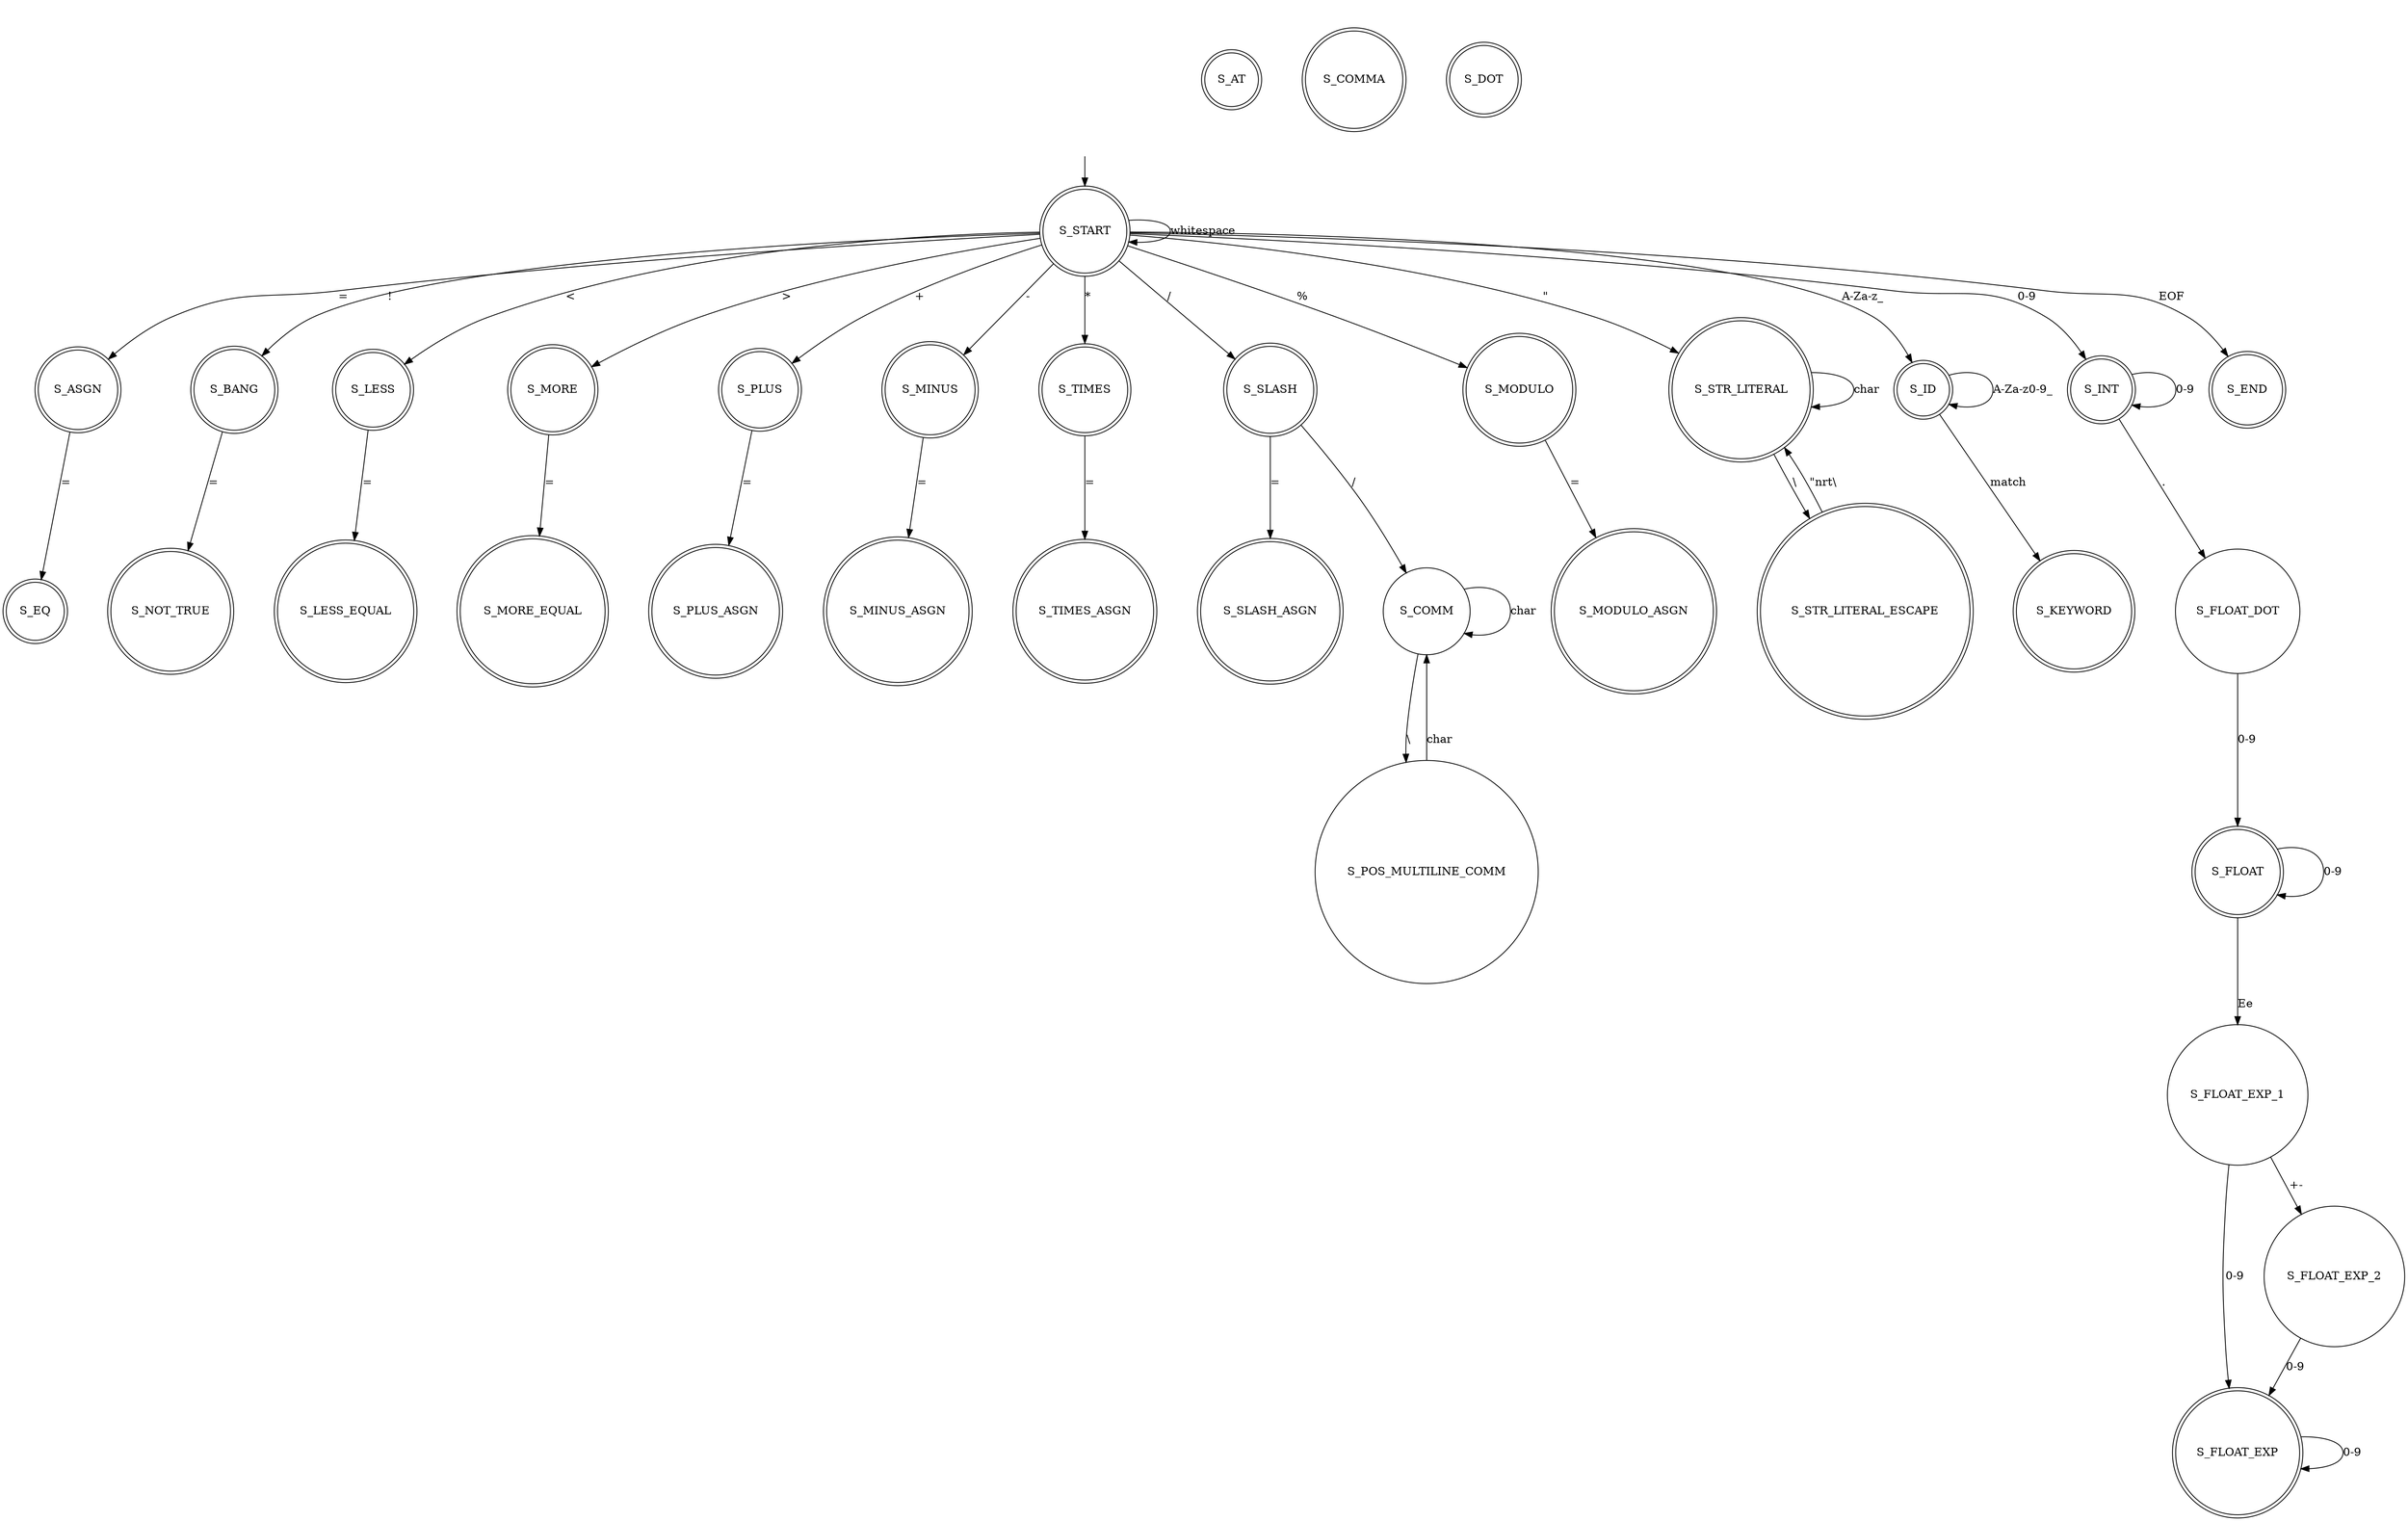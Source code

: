 digraph G {
    // layout=neato
    // overlap=false
    graph [nodesep=0.7]
    node [shape=circle]

    INVISIBLE_NODE [style=invis]
    S_START [shape="doublecircle"]
    INVISIBLE_NODE->S_START

    subgraph final_nodes{
        node [shape=doublecircle]
        S_ASGN; S_EQ; S_BANG; S_NOT_TRUE; S_LESS; S_LESS_EQUAL; S_MORE; S_MORE_EQUAL;
        S_PLUS; S_MINUS; S_TIMES; S_SLASH; S_MODULO; S_PLUS_ASGN; S_MINUS_ASGN; S_TIMES_ASGN; S_SLASH_ASGN; S_MODULO_ASGN;
        S_STR_LITERAL; S_STR_LITERAL_ESCAPE;
        S_ID; S_KEYWORD;
        S_INT; S_FLOAT; S_FLOAT_EXP;
        S_AT; S_COMMA; S_DOT;
        S_END;
    }
       
    S_START -> S_START [label="whitespace"]
    S_START -> S_SLASH [label="/"]
    S_SLASH -> S_COMM [label="/"]
    S_COMM -> S_COMM [label="char"]
    S_COMM -> S_POS_MULTILINE_COMM [label="\\"]
    S_POS_MULTILINE_COMM -> S_COMM [label="char"]

    S_START -> S_ASGN [label="="]
    S_ASGN -> S_EQ [label="="]

    S_START -> S_BANG [label="!"]
    S_BANG -> S_NOT_TRUE [label="="]

    S_START -> S_LESS [label="<"]
    S_LESS -> S_LESS_EQUAL [label="="]

    S_START -> S_MORE [label=">"]
    S_MORE -> S_MORE_EQUAL [label="="]

    S_START -> S_PLUS [label="+"]
    S_PLUS -> S_PLUS_ASGN [label="="]

    S_START -> S_MINUS [label="-"]
    S_MINUS -> S_MINUS_ASGN [label="="]

    S_START -> S_TIMES [label="*"] 
    S_TIMES -> S_TIMES_ASGN [label="="]

    S_START -> S_MODULO [label="%"]
    S_MODULO -> S_MODULO_ASGN [label="="]

    S_SLASH -> S_SLASH_ASGN [label="="]

    S_START -> S_STR_LITERAL [label="\""]
    S_STR_LITERAL -> S_STR_LITERAL [label="char"]
    S_STR_LITERAL -> S_STR_LITERAL_ESCAPE [label="\\"]
    S_STR_LITERAL_ESCAPE -> S_STR_LITERAL [label="\"nrt\\"]

    S_START -> S_ID [label="A-Za-z_"]
    S_ID -> S_ID [label="A-Za-z0-9_"]
    S_ID -> S_KEYWORD [label="match"]

    S_START -> S_INT [label="0-9"]
    S_INT -> S_INT [label="0-9"]
    S_INT -> S_FLOAT_DOT [label="."]
    S_FLOAT_DOT -> S_FLOAT [label="0-9"]
    S_FLOAT -> S_FLOAT [label="0-9"]
    S_FLOAT -> S_FLOAT_EXP_1 [label="Ee"]
    S_FLOAT_EXP_1 -> S_FLOAT_EXP [label="0-9"]
    S_FLOAT_EXP_1 -> S_FLOAT_EXP_2 [label="+-"]
    S_FLOAT_EXP_2 -> S_FLOAT_EXP [label="0-9"]
    S_FLOAT_EXP -> S_FLOAT_EXP [label="0-9"]

    S_START -> S_END [label="EOF"]
}